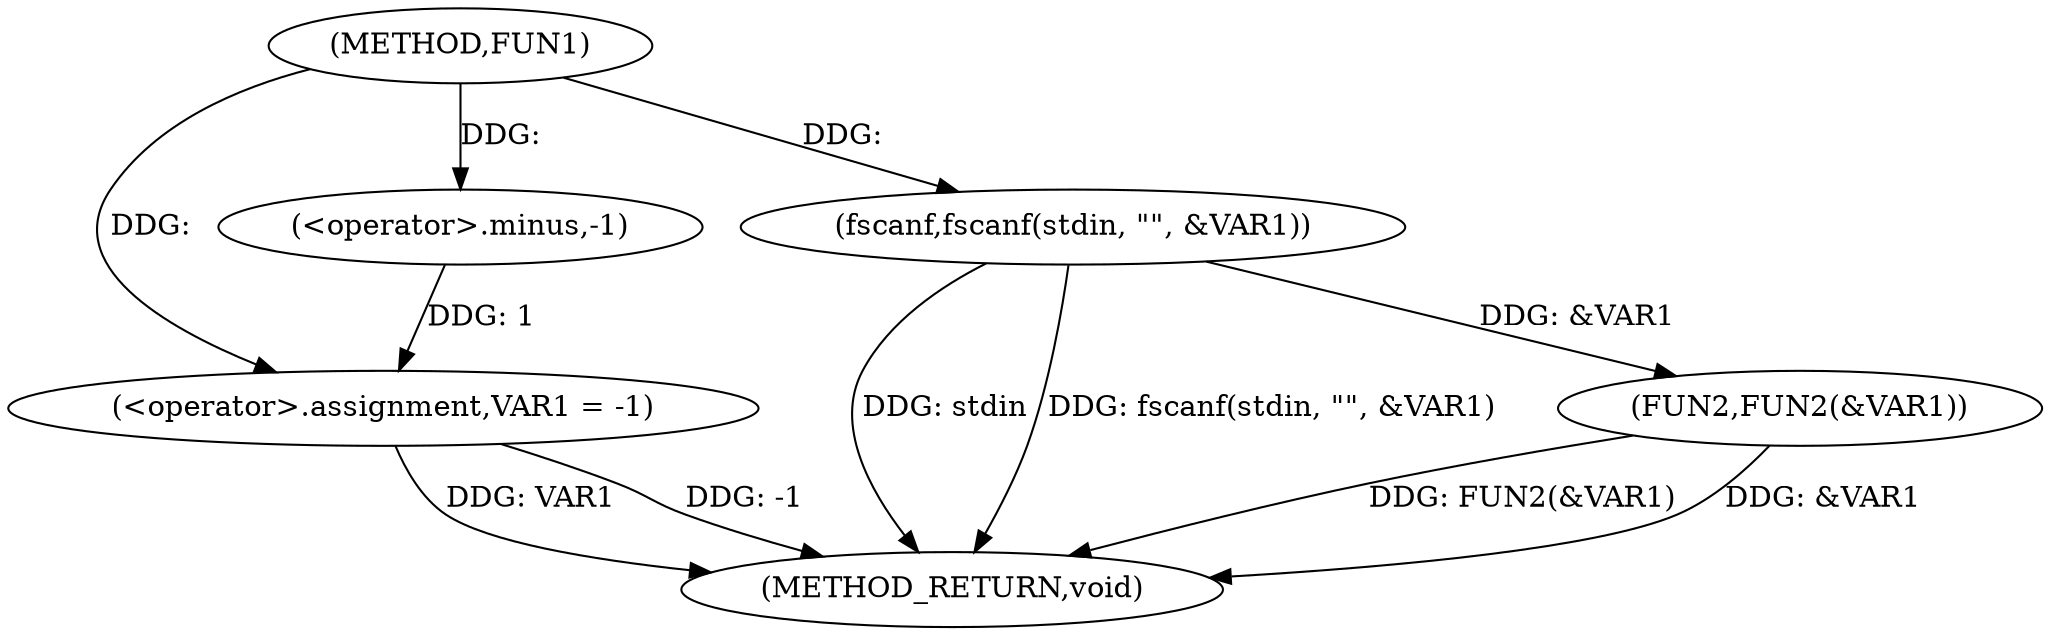 digraph FUN1 {  
"1000100" [label = "(METHOD,FUN1)" ]
"1000115" [label = "(METHOD_RETURN,void)" ]
"1000103" [label = "(<operator>.assignment,VAR1 = -1)" ]
"1000105" [label = "(<operator>.minus,-1)" ]
"1000107" [label = "(fscanf,fscanf(stdin, \"\", &VAR1))" ]
"1000112" [label = "(FUN2,FUN2(&VAR1))" ]
  "1000107" -> "1000115"  [ label = "DDG: stdin"] 
  "1000107" -> "1000115"  [ label = "DDG: fscanf(stdin, \"\", &VAR1)"] 
  "1000103" -> "1000115"  [ label = "DDG: VAR1"] 
  "1000103" -> "1000115"  [ label = "DDG: -1"] 
  "1000112" -> "1000115"  [ label = "DDG: FUN2(&VAR1)"] 
  "1000112" -> "1000115"  [ label = "DDG: &VAR1"] 
  "1000105" -> "1000103"  [ label = "DDG: 1"] 
  "1000100" -> "1000103"  [ label = "DDG: "] 
  "1000100" -> "1000105"  [ label = "DDG: "] 
  "1000100" -> "1000107"  [ label = "DDG: "] 
  "1000107" -> "1000112"  [ label = "DDG: &VAR1"] 
}
